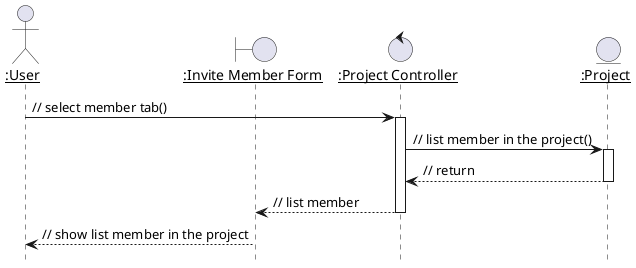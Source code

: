 @startuml
hide footbox
autoactivate on
skinparam sequenceParticipant underline
actor ":User" as usr
boundary ":Invite Member Form" as form
control ":Project Controller" as ctl
entity ":Project" as db_prj

usr -> ctl : // select member tab()
ctl -> db_prj : // list member in the project()
ctl <-- db_prj : // return
form <-- ctl : // list member
usr <-- form : // show list member in the project
@enduml